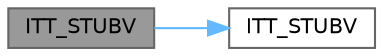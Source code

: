 digraph "ITT_STUBV"
{
 // LATEX_PDF_SIZE
  bgcolor="transparent";
  edge [fontname=Helvetica,fontsize=10,labelfontname=Helvetica,labelfontsize=10];
  node [fontname=Helvetica,fontsize=10,shape=box,height=0.2,width=0.4];
  rankdir="LR";
  Node1 [id="Node000001",label="ITT_STUBV",height=0.2,width=0.4,color="gray40", fillcolor="grey60", style="filled", fontcolor="black",tooltip=" "];
  Node1 -> Node2 [id="edge1_Node000001_Node000002",color="steelblue1",style="solid",tooltip=" "];
  Node2 [id="Node000002",label="ITT_STUBV",height=0.2,width=0.4,color="grey40", fillcolor="white", style="filled",URL="$ittnotify__static_8h.html#a394bcd33e595df6f19b20cb6d803ceef",tooltip=" "];
}
